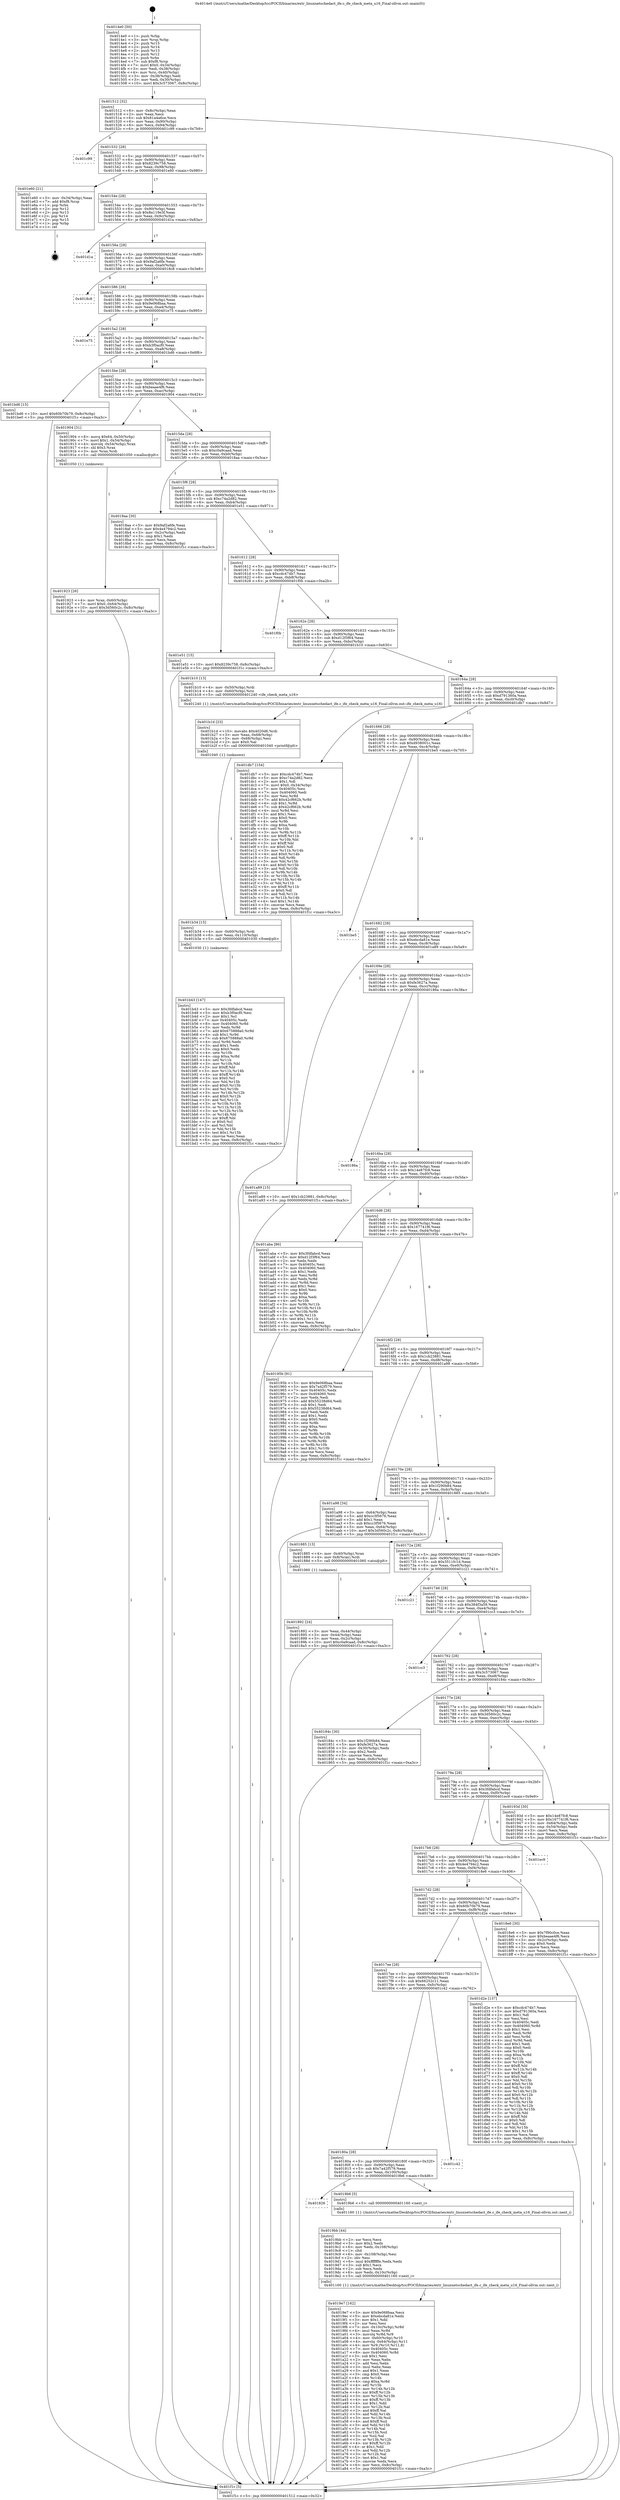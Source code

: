 digraph "0x4014e0" {
  label = "0x4014e0 (/mnt/c/Users/mathe/Desktop/tcc/POCII/binaries/extr_linuxnetschedact_ife.c_ife_check_meta_u16_Final-ollvm.out::main(0))"
  labelloc = "t"
  node[shape=record]

  Entry [label="",width=0.3,height=0.3,shape=circle,fillcolor=black,style=filled]
  "0x401512" [label="{
     0x401512 [32]\l
     | [instrs]\l
     &nbsp;&nbsp;0x401512 \<+6\>: mov -0x8c(%rbp),%eax\l
     &nbsp;&nbsp;0x401518 \<+2\>: mov %eax,%ecx\l
     &nbsp;&nbsp;0x40151a \<+6\>: sub $0x81a4a6ce,%ecx\l
     &nbsp;&nbsp;0x401520 \<+6\>: mov %eax,-0x90(%rbp)\l
     &nbsp;&nbsp;0x401526 \<+6\>: mov %ecx,-0x94(%rbp)\l
     &nbsp;&nbsp;0x40152c \<+6\>: je 0000000000401c99 \<main+0x7b9\>\l
  }"]
  "0x401c99" [label="{
     0x401c99\l
  }", style=dashed]
  "0x401532" [label="{
     0x401532 [28]\l
     | [instrs]\l
     &nbsp;&nbsp;0x401532 \<+5\>: jmp 0000000000401537 \<main+0x57\>\l
     &nbsp;&nbsp;0x401537 \<+6\>: mov -0x90(%rbp),%eax\l
     &nbsp;&nbsp;0x40153d \<+5\>: sub $0x8239c758,%eax\l
     &nbsp;&nbsp;0x401542 \<+6\>: mov %eax,-0x98(%rbp)\l
     &nbsp;&nbsp;0x401548 \<+6\>: je 0000000000401e60 \<main+0x980\>\l
  }"]
  Exit [label="",width=0.3,height=0.3,shape=circle,fillcolor=black,style=filled,peripheries=2]
  "0x401e60" [label="{
     0x401e60 [21]\l
     | [instrs]\l
     &nbsp;&nbsp;0x401e60 \<+3\>: mov -0x34(%rbp),%eax\l
     &nbsp;&nbsp;0x401e63 \<+7\>: add $0xf8,%rsp\l
     &nbsp;&nbsp;0x401e6a \<+1\>: pop %rbx\l
     &nbsp;&nbsp;0x401e6b \<+2\>: pop %r12\l
     &nbsp;&nbsp;0x401e6d \<+2\>: pop %r13\l
     &nbsp;&nbsp;0x401e6f \<+2\>: pop %r14\l
     &nbsp;&nbsp;0x401e71 \<+2\>: pop %r15\l
     &nbsp;&nbsp;0x401e73 \<+1\>: pop %rbp\l
     &nbsp;&nbsp;0x401e74 \<+1\>: ret\l
  }"]
  "0x40154e" [label="{
     0x40154e [28]\l
     | [instrs]\l
     &nbsp;&nbsp;0x40154e \<+5\>: jmp 0000000000401553 \<main+0x73\>\l
     &nbsp;&nbsp;0x401553 \<+6\>: mov -0x90(%rbp),%eax\l
     &nbsp;&nbsp;0x401559 \<+5\>: sub $0x8a119e3f,%eax\l
     &nbsp;&nbsp;0x40155e \<+6\>: mov %eax,-0x9c(%rbp)\l
     &nbsp;&nbsp;0x401564 \<+6\>: je 0000000000401d1a \<main+0x83a\>\l
  }"]
  "0x401b43" [label="{
     0x401b43 [147]\l
     | [instrs]\l
     &nbsp;&nbsp;0x401b43 \<+5\>: mov $0x3fdfabcd,%eax\l
     &nbsp;&nbsp;0x401b48 \<+5\>: mov $0xb3f0acf0,%esi\l
     &nbsp;&nbsp;0x401b4d \<+2\>: mov $0x1,%cl\l
     &nbsp;&nbsp;0x401b4f \<+7\>: mov 0x40405c,%edx\l
     &nbsp;&nbsp;0x401b56 \<+8\>: mov 0x404060,%r8d\l
     &nbsp;&nbsp;0x401b5e \<+3\>: mov %edx,%r9d\l
     &nbsp;&nbsp;0x401b61 \<+7\>: add $0x675888a0,%r9d\l
     &nbsp;&nbsp;0x401b68 \<+4\>: sub $0x1,%r9d\l
     &nbsp;&nbsp;0x401b6c \<+7\>: sub $0x675888a0,%r9d\l
     &nbsp;&nbsp;0x401b73 \<+4\>: imul %r9d,%edx\l
     &nbsp;&nbsp;0x401b77 \<+3\>: and $0x1,%edx\l
     &nbsp;&nbsp;0x401b7a \<+3\>: cmp $0x0,%edx\l
     &nbsp;&nbsp;0x401b7d \<+4\>: sete %r10b\l
     &nbsp;&nbsp;0x401b81 \<+4\>: cmp $0xa,%r8d\l
     &nbsp;&nbsp;0x401b85 \<+4\>: setl %r11b\l
     &nbsp;&nbsp;0x401b89 \<+3\>: mov %r10b,%bl\l
     &nbsp;&nbsp;0x401b8c \<+3\>: xor $0xff,%bl\l
     &nbsp;&nbsp;0x401b8f \<+3\>: mov %r11b,%r14b\l
     &nbsp;&nbsp;0x401b92 \<+4\>: xor $0xff,%r14b\l
     &nbsp;&nbsp;0x401b96 \<+3\>: xor $0x0,%cl\l
     &nbsp;&nbsp;0x401b99 \<+3\>: mov %bl,%r15b\l
     &nbsp;&nbsp;0x401b9c \<+4\>: and $0x0,%r15b\l
     &nbsp;&nbsp;0x401ba0 \<+3\>: and %cl,%r10b\l
     &nbsp;&nbsp;0x401ba3 \<+3\>: mov %r14b,%r12b\l
     &nbsp;&nbsp;0x401ba6 \<+4\>: and $0x0,%r12b\l
     &nbsp;&nbsp;0x401baa \<+3\>: and %cl,%r11b\l
     &nbsp;&nbsp;0x401bad \<+3\>: or %r10b,%r15b\l
     &nbsp;&nbsp;0x401bb0 \<+3\>: or %r11b,%r12b\l
     &nbsp;&nbsp;0x401bb3 \<+3\>: xor %r12b,%r15b\l
     &nbsp;&nbsp;0x401bb6 \<+3\>: or %r14b,%bl\l
     &nbsp;&nbsp;0x401bb9 \<+3\>: xor $0xff,%bl\l
     &nbsp;&nbsp;0x401bbc \<+3\>: or $0x0,%cl\l
     &nbsp;&nbsp;0x401bbf \<+2\>: and %cl,%bl\l
     &nbsp;&nbsp;0x401bc1 \<+3\>: or %bl,%r15b\l
     &nbsp;&nbsp;0x401bc4 \<+4\>: test $0x1,%r15b\l
     &nbsp;&nbsp;0x401bc8 \<+3\>: cmovne %esi,%eax\l
     &nbsp;&nbsp;0x401bcb \<+6\>: mov %eax,-0x8c(%rbp)\l
     &nbsp;&nbsp;0x401bd1 \<+5\>: jmp 0000000000401f1c \<main+0xa3c\>\l
  }"]
  "0x401d1a" [label="{
     0x401d1a\l
  }", style=dashed]
  "0x40156a" [label="{
     0x40156a [28]\l
     | [instrs]\l
     &nbsp;&nbsp;0x40156a \<+5\>: jmp 000000000040156f \<main+0x8f\>\l
     &nbsp;&nbsp;0x40156f \<+6\>: mov -0x90(%rbp),%eax\l
     &nbsp;&nbsp;0x401575 \<+5\>: sub $0x9af2a6fe,%eax\l
     &nbsp;&nbsp;0x40157a \<+6\>: mov %eax,-0xa0(%rbp)\l
     &nbsp;&nbsp;0x401580 \<+6\>: je 00000000004018c8 \<main+0x3e8\>\l
  }"]
  "0x401b34" [label="{
     0x401b34 [15]\l
     | [instrs]\l
     &nbsp;&nbsp;0x401b34 \<+4\>: mov -0x60(%rbp),%rdi\l
     &nbsp;&nbsp;0x401b38 \<+6\>: mov %eax,-0x110(%rbp)\l
     &nbsp;&nbsp;0x401b3e \<+5\>: call 0000000000401030 \<free@plt\>\l
     | [calls]\l
     &nbsp;&nbsp;0x401030 \{1\} (unknown)\l
  }"]
  "0x4018c8" [label="{
     0x4018c8\l
  }", style=dashed]
  "0x401586" [label="{
     0x401586 [28]\l
     | [instrs]\l
     &nbsp;&nbsp;0x401586 \<+5\>: jmp 000000000040158b \<main+0xab\>\l
     &nbsp;&nbsp;0x40158b \<+6\>: mov -0x90(%rbp),%eax\l
     &nbsp;&nbsp;0x401591 \<+5\>: sub $0x9e068baa,%eax\l
     &nbsp;&nbsp;0x401596 \<+6\>: mov %eax,-0xa4(%rbp)\l
     &nbsp;&nbsp;0x40159c \<+6\>: je 0000000000401e75 \<main+0x995\>\l
  }"]
  "0x401b1d" [label="{
     0x401b1d [23]\l
     | [instrs]\l
     &nbsp;&nbsp;0x401b1d \<+10\>: movabs $0x4020d6,%rdi\l
     &nbsp;&nbsp;0x401b27 \<+3\>: mov %eax,-0x68(%rbp)\l
     &nbsp;&nbsp;0x401b2a \<+3\>: mov -0x68(%rbp),%esi\l
     &nbsp;&nbsp;0x401b2d \<+2\>: mov $0x0,%al\l
     &nbsp;&nbsp;0x401b2f \<+5\>: call 0000000000401040 \<printf@plt\>\l
     | [calls]\l
     &nbsp;&nbsp;0x401040 \{1\} (unknown)\l
  }"]
  "0x401e75" [label="{
     0x401e75\l
  }", style=dashed]
  "0x4015a2" [label="{
     0x4015a2 [28]\l
     | [instrs]\l
     &nbsp;&nbsp;0x4015a2 \<+5\>: jmp 00000000004015a7 \<main+0xc7\>\l
     &nbsp;&nbsp;0x4015a7 \<+6\>: mov -0x90(%rbp),%eax\l
     &nbsp;&nbsp;0x4015ad \<+5\>: sub $0xb3f0acf0,%eax\l
     &nbsp;&nbsp;0x4015b2 \<+6\>: mov %eax,-0xa8(%rbp)\l
     &nbsp;&nbsp;0x4015b8 \<+6\>: je 0000000000401bd6 \<main+0x6f6\>\l
  }"]
  "0x4019e7" [label="{
     0x4019e7 [162]\l
     | [instrs]\l
     &nbsp;&nbsp;0x4019e7 \<+5\>: mov $0x9e068baa,%ecx\l
     &nbsp;&nbsp;0x4019ec \<+5\>: mov $0xebcda81e,%edx\l
     &nbsp;&nbsp;0x4019f1 \<+3\>: mov $0x1,%dil\l
     &nbsp;&nbsp;0x4019f4 \<+2\>: xor %esi,%esi\l
     &nbsp;&nbsp;0x4019f6 \<+7\>: mov -0x10c(%rbp),%r8d\l
     &nbsp;&nbsp;0x4019fd \<+4\>: imul %eax,%r8d\l
     &nbsp;&nbsp;0x401a01 \<+3\>: movslq %r8d,%r9\l
     &nbsp;&nbsp;0x401a04 \<+4\>: mov -0x60(%rbp),%r10\l
     &nbsp;&nbsp;0x401a08 \<+4\>: movslq -0x64(%rbp),%r11\l
     &nbsp;&nbsp;0x401a0c \<+4\>: mov %r9,(%r10,%r11,8)\l
     &nbsp;&nbsp;0x401a10 \<+7\>: mov 0x40405c,%eax\l
     &nbsp;&nbsp;0x401a17 \<+8\>: mov 0x404060,%r8d\l
     &nbsp;&nbsp;0x401a1f \<+3\>: sub $0x1,%esi\l
     &nbsp;&nbsp;0x401a22 \<+2\>: mov %eax,%ebx\l
     &nbsp;&nbsp;0x401a24 \<+2\>: add %esi,%ebx\l
     &nbsp;&nbsp;0x401a26 \<+3\>: imul %ebx,%eax\l
     &nbsp;&nbsp;0x401a29 \<+3\>: and $0x1,%eax\l
     &nbsp;&nbsp;0x401a2c \<+3\>: cmp $0x0,%eax\l
     &nbsp;&nbsp;0x401a2f \<+4\>: sete %r14b\l
     &nbsp;&nbsp;0x401a33 \<+4\>: cmp $0xa,%r8d\l
     &nbsp;&nbsp;0x401a37 \<+4\>: setl %r15b\l
     &nbsp;&nbsp;0x401a3b \<+3\>: mov %r14b,%r12b\l
     &nbsp;&nbsp;0x401a3e \<+4\>: xor $0xff,%r12b\l
     &nbsp;&nbsp;0x401a42 \<+3\>: mov %r15b,%r13b\l
     &nbsp;&nbsp;0x401a45 \<+4\>: xor $0xff,%r13b\l
     &nbsp;&nbsp;0x401a49 \<+4\>: xor $0x1,%dil\l
     &nbsp;&nbsp;0x401a4d \<+3\>: mov %r12b,%al\l
     &nbsp;&nbsp;0x401a50 \<+2\>: and $0xff,%al\l
     &nbsp;&nbsp;0x401a52 \<+3\>: and %dil,%r14b\l
     &nbsp;&nbsp;0x401a55 \<+3\>: mov %r13b,%sil\l
     &nbsp;&nbsp;0x401a58 \<+4\>: and $0xff,%sil\l
     &nbsp;&nbsp;0x401a5c \<+3\>: and %dil,%r15b\l
     &nbsp;&nbsp;0x401a5f \<+3\>: or %r14b,%al\l
     &nbsp;&nbsp;0x401a62 \<+3\>: or %r15b,%sil\l
     &nbsp;&nbsp;0x401a65 \<+3\>: xor %sil,%al\l
     &nbsp;&nbsp;0x401a68 \<+3\>: or %r13b,%r12b\l
     &nbsp;&nbsp;0x401a6b \<+4\>: xor $0xff,%r12b\l
     &nbsp;&nbsp;0x401a6f \<+4\>: or $0x1,%dil\l
     &nbsp;&nbsp;0x401a73 \<+3\>: and %dil,%r12b\l
     &nbsp;&nbsp;0x401a76 \<+3\>: or %r12b,%al\l
     &nbsp;&nbsp;0x401a79 \<+2\>: test $0x1,%al\l
     &nbsp;&nbsp;0x401a7b \<+3\>: cmovne %edx,%ecx\l
     &nbsp;&nbsp;0x401a7e \<+6\>: mov %ecx,-0x8c(%rbp)\l
     &nbsp;&nbsp;0x401a84 \<+5\>: jmp 0000000000401f1c \<main+0xa3c\>\l
  }"]
  "0x401bd6" [label="{
     0x401bd6 [15]\l
     | [instrs]\l
     &nbsp;&nbsp;0x401bd6 \<+10\>: movl $0x60b70b79,-0x8c(%rbp)\l
     &nbsp;&nbsp;0x401be0 \<+5\>: jmp 0000000000401f1c \<main+0xa3c\>\l
  }"]
  "0x4015be" [label="{
     0x4015be [28]\l
     | [instrs]\l
     &nbsp;&nbsp;0x4015be \<+5\>: jmp 00000000004015c3 \<main+0xe3\>\l
     &nbsp;&nbsp;0x4015c3 \<+6\>: mov -0x90(%rbp),%eax\l
     &nbsp;&nbsp;0x4015c9 \<+5\>: sub $0xbeaae4f6,%eax\l
     &nbsp;&nbsp;0x4015ce \<+6\>: mov %eax,-0xac(%rbp)\l
     &nbsp;&nbsp;0x4015d4 \<+6\>: je 0000000000401904 \<main+0x424\>\l
  }"]
  "0x4019bb" [label="{
     0x4019bb [44]\l
     | [instrs]\l
     &nbsp;&nbsp;0x4019bb \<+2\>: xor %ecx,%ecx\l
     &nbsp;&nbsp;0x4019bd \<+5\>: mov $0x2,%edx\l
     &nbsp;&nbsp;0x4019c2 \<+6\>: mov %edx,-0x108(%rbp)\l
     &nbsp;&nbsp;0x4019c8 \<+1\>: cltd\l
     &nbsp;&nbsp;0x4019c9 \<+6\>: mov -0x108(%rbp),%esi\l
     &nbsp;&nbsp;0x4019cf \<+2\>: idiv %esi\l
     &nbsp;&nbsp;0x4019d1 \<+6\>: imul $0xfffffffe,%edx,%edx\l
     &nbsp;&nbsp;0x4019d7 \<+3\>: sub $0x1,%ecx\l
     &nbsp;&nbsp;0x4019da \<+2\>: sub %ecx,%edx\l
     &nbsp;&nbsp;0x4019dc \<+6\>: mov %edx,-0x10c(%rbp)\l
     &nbsp;&nbsp;0x4019e2 \<+5\>: call 0000000000401160 \<next_i\>\l
     | [calls]\l
     &nbsp;&nbsp;0x401160 \{1\} (/mnt/c/Users/mathe/Desktop/tcc/POCII/binaries/extr_linuxnetschedact_ife.c_ife_check_meta_u16_Final-ollvm.out::next_i)\l
  }"]
  "0x401904" [label="{
     0x401904 [31]\l
     | [instrs]\l
     &nbsp;&nbsp;0x401904 \<+8\>: movq $0x64,-0x50(%rbp)\l
     &nbsp;&nbsp;0x40190c \<+7\>: movl $0x1,-0x54(%rbp)\l
     &nbsp;&nbsp;0x401913 \<+4\>: movslq -0x54(%rbp),%rax\l
     &nbsp;&nbsp;0x401917 \<+4\>: shl $0x3,%rax\l
     &nbsp;&nbsp;0x40191b \<+3\>: mov %rax,%rdi\l
     &nbsp;&nbsp;0x40191e \<+5\>: call 0000000000401050 \<malloc@plt\>\l
     | [calls]\l
     &nbsp;&nbsp;0x401050 \{1\} (unknown)\l
  }"]
  "0x4015da" [label="{
     0x4015da [28]\l
     | [instrs]\l
     &nbsp;&nbsp;0x4015da \<+5\>: jmp 00000000004015df \<main+0xff\>\l
     &nbsp;&nbsp;0x4015df \<+6\>: mov -0x90(%rbp),%eax\l
     &nbsp;&nbsp;0x4015e5 \<+5\>: sub $0xc0a9caad,%eax\l
     &nbsp;&nbsp;0x4015ea \<+6\>: mov %eax,-0xb0(%rbp)\l
     &nbsp;&nbsp;0x4015f0 \<+6\>: je 00000000004018aa \<main+0x3ca\>\l
  }"]
  "0x401826" [label="{
     0x401826\l
  }", style=dashed]
  "0x4018aa" [label="{
     0x4018aa [30]\l
     | [instrs]\l
     &nbsp;&nbsp;0x4018aa \<+5\>: mov $0x9af2a6fe,%eax\l
     &nbsp;&nbsp;0x4018af \<+5\>: mov $0x4e4794c2,%ecx\l
     &nbsp;&nbsp;0x4018b4 \<+3\>: mov -0x2c(%rbp),%edx\l
     &nbsp;&nbsp;0x4018b7 \<+3\>: cmp $0x1,%edx\l
     &nbsp;&nbsp;0x4018ba \<+3\>: cmovl %ecx,%eax\l
     &nbsp;&nbsp;0x4018bd \<+6\>: mov %eax,-0x8c(%rbp)\l
     &nbsp;&nbsp;0x4018c3 \<+5\>: jmp 0000000000401f1c \<main+0xa3c\>\l
  }"]
  "0x4015f6" [label="{
     0x4015f6 [28]\l
     | [instrs]\l
     &nbsp;&nbsp;0x4015f6 \<+5\>: jmp 00000000004015fb \<main+0x11b\>\l
     &nbsp;&nbsp;0x4015fb \<+6\>: mov -0x90(%rbp),%eax\l
     &nbsp;&nbsp;0x401601 \<+5\>: sub $0xc74a2d82,%eax\l
     &nbsp;&nbsp;0x401606 \<+6\>: mov %eax,-0xb4(%rbp)\l
     &nbsp;&nbsp;0x40160c \<+6\>: je 0000000000401e51 \<main+0x971\>\l
  }"]
  "0x4019b6" [label="{
     0x4019b6 [5]\l
     | [instrs]\l
     &nbsp;&nbsp;0x4019b6 \<+5\>: call 0000000000401160 \<next_i\>\l
     | [calls]\l
     &nbsp;&nbsp;0x401160 \{1\} (/mnt/c/Users/mathe/Desktop/tcc/POCII/binaries/extr_linuxnetschedact_ife.c_ife_check_meta_u16_Final-ollvm.out::next_i)\l
  }"]
  "0x401e51" [label="{
     0x401e51 [15]\l
     | [instrs]\l
     &nbsp;&nbsp;0x401e51 \<+10\>: movl $0x8239c758,-0x8c(%rbp)\l
     &nbsp;&nbsp;0x401e5b \<+5\>: jmp 0000000000401f1c \<main+0xa3c\>\l
  }"]
  "0x401612" [label="{
     0x401612 [28]\l
     | [instrs]\l
     &nbsp;&nbsp;0x401612 \<+5\>: jmp 0000000000401617 \<main+0x137\>\l
     &nbsp;&nbsp;0x401617 \<+6\>: mov -0x90(%rbp),%eax\l
     &nbsp;&nbsp;0x40161d \<+5\>: sub $0xcdc474b7,%eax\l
     &nbsp;&nbsp;0x401622 \<+6\>: mov %eax,-0xb8(%rbp)\l
     &nbsp;&nbsp;0x401628 \<+6\>: je 0000000000401f0b \<main+0xa2b\>\l
  }"]
  "0x40180a" [label="{
     0x40180a [28]\l
     | [instrs]\l
     &nbsp;&nbsp;0x40180a \<+5\>: jmp 000000000040180f \<main+0x32f\>\l
     &nbsp;&nbsp;0x40180f \<+6\>: mov -0x90(%rbp),%eax\l
     &nbsp;&nbsp;0x401815 \<+5\>: sub $0x7a42f579,%eax\l
     &nbsp;&nbsp;0x40181a \<+6\>: mov %eax,-0x100(%rbp)\l
     &nbsp;&nbsp;0x401820 \<+6\>: je 00000000004019b6 \<main+0x4d6\>\l
  }"]
  "0x401f0b" [label="{
     0x401f0b\l
  }", style=dashed]
  "0x40162e" [label="{
     0x40162e [28]\l
     | [instrs]\l
     &nbsp;&nbsp;0x40162e \<+5\>: jmp 0000000000401633 \<main+0x153\>\l
     &nbsp;&nbsp;0x401633 \<+6\>: mov -0x90(%rbp),%eax\l
     &nbsp;&nbsp;0x401639 \<+5\>: sub $0xd12f3f64,%eax\l
     &nbsp;&nbsp;0x40163e \<+6\>: mov %eax,-0xbc(%rbp)\l
     &nbsp;&nbsp;0x401644 \<+6\>: je 0000000000401b10 \<main+0x630\>\l
  }"]
  "0x401c42" [label="{
     0x401c42\l
  }", style=dashed]
  "0x401b10" [label="{
     0x401b10 [13]\l
     | [instrs]\l
     &nbsp;&nbsp;0x401b10 \<+4\>: mov -0x50(%rbp),%rdi\l
     &nbsp;&nbsp;0x401b14 \<+4\>: mov -0x60(%rbp),%rsi\l
     &nbsp;&nbsp;0x401b18 \<+5\>: call 0000000000401240 \<ife_check_meta_u16\>\l
     | [calls]\l
     &nbsp;&nbsp;0x401240 \{1\} (/mnt/c/Users/mathe/Desktop/tcc/POCII/binaries/extr_linuxnetschedact_ife.c_ife_check_meta_u16_Final-ollvm.out::ife_check_meta_u16)\l
  }"]
  "0x40164a" [label="{
     0x40164a [28]\l
     | [instrs]\l
     &nbsp;&nbsp;0x40164a \<+5\>: jmp 000000000040164f \<main+0x16f\>\l
     &nbsp;&nbsp;0x40164f \<+6\>: mov -0x90(%rbp),%eax\l
     &nbsp;&nbsp;0x401655 \<+5\>: sub $0xd791360a,%eax\l
     &nbsp;&nbsp;0x40165a \<+6\>: mov %eax,-0xc0(%rbp)\l
     &nbsp;&nbsp;0x401660 \<+6\>: je 0000000000401db7 \<main+0x8d7\>\l
  }"]
  "0x4017ee" [label="{
     0x4017ee [28]\l
     | [instrs]\l
     &nbsp;&nbsp;0x4017ee \<+5\>: jmp 00000000004017f3 \<main+0x313\>\l
     &nbsp;&nbsp;0x4017f3 \<+6\>: mov -0x90(%rbp),%eax\l
     &nbsp;&nbsp;0x4017f9 \<+5\>: sub $0x66252c11,%eax\l
     &nbsp;&nbsp;0x4017fe \<+6\>: mov %eax,-0xfc(%rbp)\l
     &nbsp;&nbsp;0x401804 \<+6\>: je 0000000000401c42 \<main+0x762\>\l
  }"]
  "0x401db7" [label="{
     0x401db7 [154]\l
     | [instrs]\l
     &nbsp;&nbsp;0x401db7 \<+5\>: mov $0xcdc474b7,%eax\l
     &nbsp;&nbsp;0x401dbc \<+5\>: mov $0xc74a2d82,%ecx\l
     &nbsp;&nbsp;0x401dc1 \<+2\>: mov $0x1,%dl\l
     &nbsp;&nbsp;0x401dc3 \<+7\>: movl $0x0,-0x34(%rbp)\l
     &nbsp;&nbsp;0x401dca \<+7\>: mov 0x40405c,%esi\l
     &nbsp;&nbsp;0x401dd1 \<+7\>: mov 0x404060,%edi\l
     &nbsp;&nbsp;0x401dd8 \<+3\>: mov %esi,%r8d\l
     &nbsp;&nbsp;0x401ddb \<+7\>: add $0x42cf662b,%r8d\l
     &nbsp;&nbsp;0x401de2 \<+4\>: sub $0x1,%r8d\l
     &nbsp;&nbsp;0x401de6 \<+7\>: sub $0x42cf662b,%r8d\l
     &nbsp;&nbsp;0x401ded \<+4\>: imul %r8d,%esi\l
     &nbsp;&nbsp;0x401df1 \<+3\>: and $0x1,%esi\l
     &nbsp;&nbsp;0x401df4 \<+3\>: cmp $0x0,%esi\l
     &nbsp;&nbsp;0x401df7 \<+4\>: sete %r9b\l
     &nbsp;&nbsp;0x401dfb \<+3\>: cmp $0xa,%edi\l
     &nbsp;&nbsp;0x401dfe \<+4\>: setl %r10b\l
     &nbsp;&nbsp;0x401e02 \<+3\>: mov %r9b,%r11b\l
     &nbsp;&nbsp;0x401e05 \<+4\>: xor $0xff,%r11b\l
     &nbsp;&nbsp;0x401e09 \<+3\>: mov %r10b,%bl\l
     &nbsp;&nbsp;0x401e0c \<+3\>: xor $0xff,%bl\l
     &nbsp;&nbsp;0x401e0f \<+3\>: xor $0x0,%dl\l
     &nbsp;&nbsp;0x401e12 \<+3\>: mov %r11b,%r14b\l
     &nbsp;&nbsp;0x401e15 \<+4\>: and $0x0,%r14b\l
     &nbsp;&nbsp;0x401e19 \<+3\>: and %dl,%r9b\l
     &nbsp;&nbsp;0x401e1c \<+3\>: mov %bl,%r15b\l
     &nbsp;&nbsp;0x401e1f \<+4\>: and $0x0,%r15b\l
     &nbsp;&nbsp;0x401e23 \<+3\>: and %dl,%r10b\l
     &nbsp;&nbsp;0x401e26 \<+3\>: or %r9b,%r14b\l
     &nbsp;&nbsp;0x401e29 \<+3\>: or %r10b,%r15b\l
     &nbsp;&nbsp;0x401e2c \<+3\>: xor %r15b,%r14b\l
     &nbsp;&nbsp;0x401e2f \<+3\>: or %bl,%r11b\l
     &nbsp;&nbsp;0x401e32 \<+4\>: xor $0xff,%r11b\l
     &nbsp;&nbsp;0x401e36 \<+3\>: or $0x0,%dl\l
     &nbsp;&nbsp;0x401e39 \<+3\>: and %dl,%r11b\l
     &nbsp;&nbsp;0x401e3c \<+3\>: or %r11b,%r14b\l
     &nbsp;&nbsp;0x401e3f \<+4\>: test $0x1,%r14b\l
     &nbsp;&nbsp;0x401e43 \<+3\>: cmovne %ecx,%eax\l
     &nbsp;&nbsp;0x401e46 \<+6\>: mov %eax,-0x8c(%rbp)\l
     &nbsp;&nbsp;0x401e4c \<+5\>: jmp 0000000000401f1c \<main+0xa3c\>\l
  }"]
  "0x401666" [label="{
     0x401666 [28]\l
     | [instrs]\l
     &nbsp;&nbsp;0x401666 \<+5\>: jmp 000000000040166b \<main+0x18b\>\l
     &nbsp;&nbsp;0x40166b \<+6\>: mov -0x90(%rbp),%eax\l
     &nbsp;&nbsp;0x401671 \<+5\>: sub $0xd938001c,%eax\l
     &nbsp;&nbsp;0x401676 \<+6\>: mov %eax,-0xc4(%rbp)\l
     &nbsp;&nbsp;0x40167c \<+6\>: je 0000000000401be5 \<main+0x705\>\l
  }"]
  "0x401d2e" [label="{
     0x401d2e [137]\l
     | [instrs]\l
     &nbsp;&nbsp;0x401d2e \<+5\>: mov $0xcdc474b7,%eax\l
     &nbsp;&nbsp;0x401d33 \<+5\>: mov $0xd791360a,%ecx\l
     &nbsp;&nbsp;0x401d38 \<+2\>: mov $0x1,%dl\l
     &nbsp;&nbsp;0x401d3a \<+2\>: xor %esi,%esi\l
     &nbsp;&nbsp;0x401d3c \<+7\>: mov 0x40405c,%edi\l
     &nbsp;&nbsp;0x401d43 \<+8\>: mov 0x404060,%r8d\l
     &nbsp;&nbsp;0x401d4b \<+3\>: sub $0x1,%esi\l
     &nbsp;&nbsp;0x401d4e \<+3\>: mov %edi,%r9d\l
     &nbsp;&nbsp;0x401d51 \<+3\>: add %esi,%r9d\l
     &nbsp;&nbsp;0x401d54 \<+4\>: imul %r9d,%edi\l
     &nbsp;&nbsp;0x401d58 \<+3\>: and $0x1,%edi\l
     &nbsp;&nbsp;0x401d5b \<+3\>: cmp $0x0,%edi\l
     &nbsp;&nbsp;0x401d5e \<+4\>: sete %r10b\l
     &nbsp;&nbsp;0x401d62 \<+4\>: cmp $0xa,%r8d\l
     &nbsp;&nbsp;0x401d66 \<+4\>: setl %r11b\l
     &nbsp;&nbsp;0x401d6a \<+3\>: mov %r10b,%bl\l
     &nbsp;&nbsp;0x401d6d \<+3\>: xor $0xff,%bl\l
     &nbsp;&nbsp;0x401d70 \<+3\>: mov %r11b,%r14b\l
     &nbsp;&nbsp;0x401d73 \<+4\>: xor $0xff,%r14b\l
     &nbsp;&nbsp;0x401d77 \<+3\>: xor $0x0,%dl\l
     &nbsp;&nbsp;0x401d7a \<+3\>: mov %bl,%r15b\l
     &nbsp;&nbsp;0x401d7d \<+4\>: and $0x0,%r15b\l
     &nbsp;&nbsp;0x401d81 \<+3\>: and %dl,%r10b\l
     &nbsp;&nbsp;0x401d84 \<+3\>: mov %r14b,%r12b\l
     &nbsp;&nbsp;0x401d87 \<+4\>: and $0x0,%r12b\l
     &nbsp;&nbsp;0x401d8b \<+3\>: and %dl,%r11b\l
     &nbsp;&nbsp;0x401d8e \<+3\>: or %r10b,%r15b\l
     &nbsp;&nbsp;0x401d91 \<+3\>: or %r11b,%r12b\l
     &nbsp;&nbsp;0x401d94 \<+3\>: xor %r12b,%r15b\l
     &nbsp;&nbsp;0x401d97 \<+3\>: or %r14b,%bl\l
     &nbsp;&nbsp;0x401d9a \<+3\>: xor $0xff,%bl\l
     &nbsp;&nbsp;0x401d9d \<+3\>: or $0x0,%dl\l
     &nbsp;&nbsp;0x401da0 \<+2\>: and %dl,%bl\l
     &nbsp;&nbsp;0x401da2 \<+3\>: or %bl,%r15b\l
     &nbsp;&nbsp;0x401da5 \<+4\>: test $0x1,%r15b\l
     &nbsp;&nbsp;0x401da9 \<+3\>: cmovne %ecx,%eax\l
     &nbsp;&nbsp;0x401dac \<+6\>: mov %eax,-0x8c(%rbp)\l
     &nbsp;&nbsp;0x401db2 \<+5\>: jmp 0000000000401f1c \<main+0xa3c\>\l
  }"]
  "0x401be5" [label="{
     0x401be5\l
  }", style=dashed]
  "0x401682" [label="{
     0x401682 [28]\l
     | [instrs]\l
     &nbsp;&nbsp;0x401682 \<+5\>: jmp 0000000000401687 \<main+0x1a7\>\l
     &nbsp;&nbsp;0x401687 \<+6\>: mov -0x90(%rbp),%eax\l
     &nbsp;&nbsp;0x40168d \<+5\>: sub $0xebcda81e,%eax\l
     &nbsp;&nbsp;0x401692 \<+6\>: mov %eax,-0xc8(%rbp)\l
     &nbsp;&nbsp;0x401698 \<+6\>: je 0000000000401a89 \<main+0x5a9\>\l
  }"]
  "0x401923" [label="{
     0x401923 [26]\l
     | [instrs]\l
     &nbsp;&nbsp;0x401923 \<+4\>: mov %rax,-0x60(%rbp)\l
     &nbsp;&nbsp;0x401927 \<+7\>: movl $0x0,-0x64(%rbp)\l
     &nbsp;&nbsp;0x40192e \<+10\>: movl $0x3d560c2c,-0x8c(%rbp)\l
     &nbsp;&nbsp;0x401938 \<+5\>: jmp 0000000000401f1c \<main+0xa3c\>\l
  }"]
  "0x401a89" [label="{
     0x401a89 [15]\l
     | [instrs]\l
     &nbsp;&nbsp;0x401a89 \<+10\>: movl $0x1cb23881,-0x8c(%rbp)\l
     &nbsp;&nbsp;0x401a93 \<+5\>: jmp 0000000000401f1c \<main+0xa3c\>\l
  }"]
  "0x40169e" [label="{
     0x40169e [28]\l
     | [instrs]\l
     &nbsp;&nbsp;0x40169e \<+5\>: jmp 00000000004016a3 \<main+0x1c3\>\l
     &nbsp;&nbsp;0x4016a3 \<+6\>: mov -0x90(%rbp),%eax\l
     &nbsp;&nbsp;0x4016a9 \<+5\>: sub $0xfe3627a,%eax\l
     &nbsp;&nbsp;0x4016ae \<+6\>: mov %eax,-0xcc(%rbp)\l
     &nbsp;&nbsp;0x4016b4 \<+6\>: je 000000000040186a \<main+0x38a\>\l
  }"]
  "0x4017d2" [label="{
     0x4017d2 [28]\l
     | [instrs]\l
     &nbsp;&nbsp;0x4017d2 \<+5\>: jmp 00000000004017d7 \<main+0x2f7\>\l
     &nbsp;&nbsp;0x4017d7 \<+6\>: mov -0x90(%rbp),%eax\l
     &nbsp;&nbsp;0x4017dd \<+5\>: sub $0x60b70b79,%eax\l
     &nbsp;&nbsp;0x4017e2 \<+6\>: mov %eax,-0xf8(%rbp)\l
     &nbsp;&nbsp;0x4017e8 \<+6\>: je 0000000000401d2e \<main+0x84e\>\l
  }"]
  "0x40186a" [label="{
     0x40186a\l
  }", style=dashed]
  "0x4016ba" [label="{
     0x4016ba [28]\l
     | [instrs]\l
     &nbsp;&nbsp;0x4016ba \<+5\>: jmp 00000000004016bf \<main+0x1df\>\l
     &nbsp;&nbsp;0x4016bf \<+6\>: mov -0x90(%rbp),%eax\l
     &nbsp;&nbsp;0x4016c5 \<+5\>: sub $0x14e87fc8,%eax\l
     &nbsp;&nbsp;0x4016ca \<+6\>: mov %eax,-0xd0(%rbp)\l
     &nbsp;&nbsp;0x4016d0 \<+6\>: je 0000000000401aba \<main+0x5da\>\l
  }"]
  "0x4018e6" [label="{
     0x4018e6 [30]\l
     | [instrs]\l
     &nbsp;&nbsp;0x4018e6 \<+5\>: mov $0x7f90c0ce,%eax\l
     &nbsp;&nbsp;0x4018eb \<+5\>: mov $0xbeaae4f6,%ecx\l
     &nbsp;&nbsp;0x4018f0 \<+3\>: mov -0x2c(%rbp),%edx\l
     &nbsp;&nbsp;0x4018f3 \<+3\>: cmp $0x0,%edx\l
     &nbsp;&nbsp;0x4018f6 \<+3\>: cmove %ecx,%eax\l
     &nbsp;&nbsp;0x4018f9 \<+6\>: mov %eax,-0x8c(%rbp)\l
     &nbsp;&nbsp;0x4018ff \<+5\>: jmp 0000000000401f1c \<main+0xa3c\>\l
  }"]
  "0x401aba" [label="{
     0x401aba [86]\l
     | [instrs]\l
     &nbsp;&nbsp;0x401aba \<+5\>: mov $0x3fdfabcd,%eax\l
     &nbsp;&nbsp;0x401abf \<+5\>: mov $0xd12f3f64,%ecx\l
     &nbsp;&nbsp;0x401ac4 \<+2\>: xor %edx,%edx\l
     &nbsp;&nbsp;0x401ac6 \<+7\>: mov 0x40405c,%esi\l
     &nbsp;&nbsp;0x401acd \<+7\>: mov 0x404060,%edi\l
     &nbsp;&nbsp;0x401ad4 \<+3\>: sub $0x1,%edx\l
     &nbsp;&nbsp;0x401ad7 \<+3\>: mov %esi,%r8d\l
     &nbsp;&nbsp;0x401ada \<+3\>: add %edx,%r8d\l
     &nbsp;&nbsp;0x401add \<+4\>: imul %r8d,%esi\l
     &nbsp;&nbsp;0x401ae1 \<+3\>: and $0x1,%esi\l
     &nbsp;&nbsp;0x401ae4 \<+3\>: cmp $0x0,%esi\l
     &nbsp;&nbsp;0x401ae7 \<+4\>: sete %r9b\l
     &nbsp;&nbsp;0x401aeb \<+3\>: cmp $0xa,%edi\l
     &nbsp;&nbsp;0x401aee \<+4\>: setl %r10b\l
     &nbsp;&nbsp;0x401af2 \<+3\>: mov %r9b,%r11b\l
     &nbsp;&nbsp;0x401af5 \<+3\>: and %r10b,%r11b\l
     &nbsp;&nbsp;0x401af8 \<+3\>: xor %r10b,%r9b\l
     &nbsp;&nbsp;0x401afb \<+3\>: or %r9b,%r11b\l
     &nbsp;&nbsp;0x401afe \<+4\>: test $0x1,%r11b\l
     &nbsp;&nbsp;0x401b02 \<+3\>: cmovne %ecx,%eax\l
     &nbsp;&nbsp;0x401b05 \<+6\>: mov %eax,-0x8c(%rbp)\l
     &nbsp;&nbsp;0x401b0b \<+5\>: jmp 0000000000401f1c \<main+0xa3c\>\l
  }"]
  "0x4016d6" [label="{
     0x4016d6 [28]\l
     | [instrs]\l
     &nbsp;&nbsp;0x4016d6 \<+5\>: jmp 00000000004016db \<main+0x1fb\>\l
     &nbsp;&nbsp;0x4016db \<+6\>: mov -0x90(%rbp),%eax\l
     &nbsp;&nbsp;0x4016e1 \<+5\>: sub $0x167741f6,%eax\l
     &nbsp;&nbsp;0x4016e6 \<+6\>: mov %eax,-0xd4(%rbp)\l
     &nbsp;&nbsp;0x4016ec \<+6\>: je 000000000040195b \<main+0x47b\>\l
  }"]
  "0x4017b6" [label="{
     0x4017b6 [28]\l
     | [instrs]\l
     &nbsp;&nbsp;0x4017b6 \<+5\>: jmp 00000000004017bb \<main+0x2db\>\l
     &nbsp;&nbsp;0x4017bb \<+6\>: mov -0x90(%rbp),%eax\l
     &nbsp;&nbsp;0x4017c1 \<+5\>: sub $0x4e4794c2,%eax\l
     &nbsp;&nbsp;0x4017c6 \<+6\>: mov %eax,-0xf4(%rbp)\l
     &nbsp;&nbsp;0x4017cc \<+6\>: je 00000000004018e6 \<main+0x406\>\l
  }"]
  "0x40195b" [label="{
     0x40195b [91]\l
     | [instrs]\l
     &nbsp;&nbsp;0x40195b \<+5\>: mov $0x9e068baa,%eax\l
     &nbsp;&nbsp;0x401960 \<+5\>: mov $0x7a42f579,%ecx\l
     &nbsp;&nbsp;0x401965 \<+7\>: mov 0x40405c,%edx\l
     &nbsp;&nbsp;0x40196c \<+7\>: mov 0x404060,%esi\l
     &nbsp;&nbsp;0x401973 \<+2\>: mov %edx,%edi\l
     &nbsp;&nbsp;0x401975 \<+6\>: add $0x55238d64,%edi\l
     &nbsp;&nbsp;0x40197b \<+3\>: sub $0x1,%edi\l
     &nbsp;&nbsp;0x40197e \<+6\>: sub $0x55238d64,%edi\l
     &nbsp;&nbsp;0x401984 \<+3\>: imul %edi,%edx\l
     &nbsp;&nbsp;0x401987 \<+3\>: and $0x1,%edx\l
     &nbsp;&nbsp;0x40198a \<+3\>: cmp $0x0,%edx\l
     &nbsp;&nbsp;0x40198d \<+4\>: sete %r8b\l
     &nbsp;&nbsp;0x401991 \<+3\>: cmp $0xa,%esi\l
     &nbsp;&nbsp;0x401994 \<+4\>: setl %r9b\l
     &nbsp;&nbsp;0x401998 \<+3\>: mov %r8b,%r10b\l
     &nbsp;&nbsp;0x40199b \<+3\>: and %r9b,%r10b\l
     &nbsp;&nbsp;0x40199e \<+3\>: xor %r9b,%r8b\l
     &nbsp;&nbsp;0x4019a1 \<+3\>: or %r8b,%r10b\l
     &nbsp;&nbsp;0x4019a4 \<+4\>: test $0x1,%r10b\l
     &nbsp;&nbsp;0x4019a8 \<+3\>: cmovne %ecx,%eax\l
     &nbsp;&nbsp;0x4019ab \<+6\>: mov %eax,-0x8c(%rbp)\l
     &nbsp;&nbsp;0x4019b1 \<+5\>: jmp 0000000000401f1c \<main+0xa3c\>\l
  }"]
  "0x4016f2" [label="{
     0x4016f2 [28]\l
     | [instrs]\l
     &nbsp;&nbsp;0x4016f2 \<+5\>: jmp 00000000004016f7 \<main+0x217\>\l
     &nbsp;&nbsp;0x4016f7 \<+6\>: mov -0x90(%rbp),%eax\l
     &nbsp;&nbsp;0x4016fd \<+5\>: sub $0x1cb23881,%eax\l
     &nbsp;&nbsp;0x401702 \<+6\>: mov %eax,-0xd8(%rbp)\l
     &nbsp;&nbsp;0x401708 \<+6\>: je 0000000000401a98 \<main+0x5b8\>\l
  }"]
  "0x401ec9" [label="{
     0x401ec9\l
  }", style=dashed]
  "0x401a98" [label="{
     0x401a98 [34]\l
     | [instrs]\l
     &nbsp;&nbsp;0x401a98 \<+3\>: mov -0x64(%rbp),%eax\l
     &nbsp;&nbsp;0x401a9b \<+5\>: add $0xcc3f5676,%eax\l
     &nbsp;&nbsp;0x401aa0 \<+3\>: add $0x1,%eax\l
     &nbsp;&nbsp;0x401aa3 \<+5\>: sub $0xcc3f5676,%eax\l
     &nbsp;&nbsp;0x401aa8 \<+3\>: mov %eax,-0x64(%rbp)\l
     &nbsp;&nbsp;0x401aab \<+10\>: movl $0x3d560c2c,-0x8c(%rbp)\l
     &nbsp;&nbsp;0x401ab5 \<+5\>: jmp 0000000000401f1c \<main+0xa3c\>\l
  }"]
  "0x40170e" [label="{
     0x40170e [28]\l
     | [instrs]\l
     &nbsp;&nbsp;0x40170e \<+5\>: jmp 0000000000401713 \<main+0x233\>\l
     &nbsp;&nbsp;0x401713 \<+6\>: mov -0x90(%rbp),%eax\l
     &nbsp;&nbsp;0x401719 \<+5\>: sub $0x1f290b84,%eax\l
     &nbsp;&nbsp;0x40171e \<+6\>: mov %eax,-0xdc(%rbp)\l
     &nbsp;&nbsp;0x401724 \<+6\>: je 0000000000401885 \<main+0x3a5\>\l
  }"]
  "0x40179a" [label="{
     0x40179a [28]\l
     | [instrs]\l
     &nbsp;&nbsp;0x40179a \<+5\>: jmp 000000000040179f \<main+0x2bf\>\l
     &nbsp;&nbsp;0x40179f \<+6\>: mov -0x90(%rbp),%eax\l
     &nbsp;&nbsp;0x4017a5 \<+5\>: sub $0x3fdfabcd,%eax\l
     &nbsp;&nbsp;0x4017aa \<+6\>: mov %eax,-0xf0(%rbp)\l
     &nbsp;&nbsp;0x4017b0 \<+6\>: je 0000000000401ec9 \<main+0x9e9\>\l
  }"]
  "0x401885" [label="{
     0x401885 [13]\l
     | [instrs]\l
     &nbsp;&nbsp;0x401885 \<+4\>: mov -0x40(%rbp),%rax\l
     &nbsp;&nbsp;0x401889 \<+4\>: mov 0x8(%rax),%rdi\l
     &nbsp;&nbsp;0x40188d \<+5\>: call 0000000000401060 \<atoi@plt\>\l
     | [calls]\l
     &nbsp;&nbsp;0x401060 \{1\} (unknown)\l
  }"]
  "0x40172a" [label="{
     0x40172a [28]\l
     | [instrs]\l
     &nbsp;&nbsp;0x40172a \<+5\>: jmp 000000000040172f \<main+0x24f\>\l
     &nbsp;&nbsp;0x40172f \<+6\>: mov -0x90(%rbp),%eax\l
     &nbsp;&nbsp;0x401735 \<+5\>: sub $0x3511fc1d,%eax\l
     &nbsp;&nbsp;0x40173a \<+6\>: mov %eax,-0xe0(%rbp)\l
     &nbsp;&nbsp;0x401740 \<+6\>: je 0000000000401c21 \<main+0x741\>\l
  }"]
  "0x40193d" [label="{
     0x40193d [30]\l
     | [instrs]\l
     &nbsp;&nbsp;0x40193d \<+5\>: mov $0x14e87fc8,%eax\l
     &nbsp;&nbsp;0x401942 \<+5\>: mov $0x167741f6,%ecx\l
     &nbsp;&nbsp;0x401947 \<+3\>: mov -0x64(%rbp),%edx\l
     &nbsp;&nbsp;0x40194a \<+3\>: cmp -0x54(%rbp),%edx\l
     &nbsp;&nbsp;0x40194d \<+3\>: cmovl %ecx,%eax\l
     &nbsp;&nbsp;0x401950 \<+6\>: mov %eax,-0x8c(%rbp)\l
     &nbsp;&nbsp;0x401956 \<+5\>: jmp 0000000000401f1c \<main+0xa3c\>\l
  }"]
  "0x401c21" [label="{
     0x401c21\l
  }", style=dashed]
  "0x401746" [label="{
     0x401746 [28]\l
     | [instrs]\l
     &nbsp;&nbsp;0x401746 \<+5\>: jmp 000000000040174b \<main+0x26b\>\l
     &nbsp;&nbsp;0x40174b \<+6\>: mov -0x90(%rbp),%eax\l
     &nbsp;&nbsp;0x401751 \<+5\>: sub $0x384f3a59,%eax\l
     &nbsp;&nbsp;0x401756 \<+6\>: mov %eax,-0xe4(%rbp)\l
     &nbsp;&nbsp;0x40175c \<+6\>: je 0000000000401cc3 \<main+0x7e3\>\l
  }"]
  "0x401892" [label="{
     0x401892 [24]\l
     | [instrs]\l
     &nbsp;&nbsp;0x401892 \<+3\>: mov %eax,-0x44(%rbp)\l
     &nbsp;&nbsp;0x401895 \<+3\>: mov -0x44(%rbp),%eax\l
     &nbsp;&nbsp;0x401898 \<+3\>: mov %eax,-0x2c(%rbp)\l
     &nbsp;&nbsp;0x40189b \<+10\>: movl $0xc0a9caad,-0x8c(%rbp)\l
     &nbsp;&nbsp;0x4018a5 \<+5\>: jmp 0000000000401f1c \<main+0xa3c\>\l
  }"]
  "0x401cc3" [label="{
     0x401cc3\l
  }", style=dashed]
  "0x401762" [label="{
     0x401762 [28]\l
     | [instrs]\l
     &nbsp;&nbsp;0x401762 \<+5\>: jmp 0000000000401767 \<main+0x287\>\l
     &nbsp;&nbsp;0x401767 \<+6\>: mov -0x90(%rbp),%eax\l
     &nbsp;&nbsp;0x40176d \<+5\>: sub $0x3c573067,%eax\l
     &nbsp;&nbsp;0x401772 \<+6\>: mov %eax,-0xe8(%rbp)\l
     &nbsp;&nbsp;0x401778 \<+6\>: je 000000000040184c \<main+0x36c\>\l
  }"]
  "0x4014e0" [label="{
     0x4014e0 [50]\l
     | [instrs]\l
     &nbsp;&nbsp;0x4014e0 \<+1\>: push %rbp\l
     &nbsp;&nbsp;0x4014e1 \<+3\>: mov %rsp,%rbp\l
     &nbsp;&nbsp;0x4014e4 \<+2\>: push %r15\l
     &nbsp;&nbsp;0x4014e6 \<+2\>: push %r14\l
     &nbsp;&nbsp;0x4014e8 \<+2\>: push %r13\l
     &nbsp;&nbsp;0x4014ea \<+2\>: push %r12\l
     &nbsp;&nbsp;0x4014ec \<+1\>: push %rbx\l
     &nbsp;&nbsp;0x4014ed \<+7\>: sub $0xf8,%rsp\l
     &nbsp;&nbsp;0x4014f4 \<+7\>: movl $0x0,-0x34(%rbp)\l
     &nbsp;&nbsp;0x4014fb \<+3\>: mov %edi,-0x38(%rbp)\l
     &nbsp;&nbsp;0x4014fe \<+4\>: mov %rsi,-0x40(%rbp)\l
     &nbsp;&nbsp;0x401502 \<+3\>: mov -0x38(%rbp),%edi\l
     &nbsp;&nbsp;0x401505 \<+3\>: mov %edi,-0x30(%rbp)\l
     &nbsp;&nbsp;0x401508 \<+10\>: movl $0x3c573067,-0x8c(%rbp)\l
  }"]
  "0x40184c" [label="{
     0x40184c [30]\l
     | [instrs]\l
     &nbsp;&nbsp;0x40184c \<+5\>: mov $0x1f290b84,%eax\l
     &nbsp;&nbsp;0x401851 \<+5\>: mov $0xfe3627a,%ecx\l
     &nbsp;&nbsp;0x401856 \<+3\>: mov -0x30(%rbp),%edx\l
     &nbsp;&nbsp;0x401859 \<+3\>: cmp $0x2,%edx\l
     &nbsp;&nbsp;0x40185c \<+3\>: cmovne %ecx,%eax\l
     &nbsp;&nbsp;0x40185f \<+6\>: mov %eax,-0x8c(%rbp)\l
     &nbsp;&nbsp;0x401865 \<+5\>: jmp 0000000000401f1c \<main+0xa3c\>\l
  }"]
  "0x40177e" [label="{
     0x40177e [28]\l
     | [instrs]\l
     &nbsp;&nbsp;0x40177e \<+5\>: jmp 0000000000401783 \<main+0x2a3\>\l
     &nbsp;&nbsp;0x401783 \<+6\>: mov -0x90(%rbp),%eax\l
     &nbsp;&nbsp;0x401789 \<+5\>: sub $0x3d560c2c,%eax\l
     &nbsp;&nbsp;0x40178e \<+6\>: mov %eax,-0xec(%rbp)\l
     &nbsp;&nbsp;0x401794 \<+6\>: je 000000000040193d \<main+0x45d\>\l
  }"]
  "0x401f1c" [label="{
     0x401f1c [5]\l
     | [instrs]\l
     &nbsp;&nbsp;0x401f1c \<+5\>: jmp 0000000000401512 \<main+0x32\>\l
  }"]
  Entry -> "0x4014e0" [label=" 1"]
  "0x401512" -> "0x401c99" [label=" 0"]
  "0x401512" -> "0x401532" [label=" 18"]
  "0x401e60" -> Exit [label=" 1"]
  "0x401532" -> "0x401e60" [label=" 1"]
  "0x401532" -> "0x40154e" [label=" 17"]
  "0x401e51" -> "0x401f1c" [label=" 1"]
  "0x40154e" -> "0x401d1a" [label=" 0"]
  "0x40154e" -> "0x40156a" [label=" 17"]
  "0x401db7" -> "0x401f1c" [label=" 1"]
  "0x40156a" -> "0x4018c8" [label=" 0"]
  "0x40156a" -> "0x401586" [label=" 17"]
  "0x401d2e" -> "0x401f1c" [label=" 1"]
  "0x401586" -> "0x401e75" [label=" 0"]
  "0x401586" -> "0x4015a2" [label=" 17"]
  "0x401bd6" -> "0x401f1c" [label=" 1"]
  "0x4015a2" -> "0x401bd6" [label=" 1"]
  "0x4015a2" -> "0x4015be" [label=" 16"]
  "0x401b43" -> "0x401f1c" [label=" 1"]
  "0x4015be" -> "0x401904" [label=" 1"]
  "0x4015be" -> "0x4015da" [label=" 15"]
  "0x401b34" -> "0x401b43" [label=" 1"]
  "0x4015da" -> "0x4018aa" [label=" 1"]
  "0x4015da" -> "0x4015f6" [label=" 14"]
  "0x401b1d" -> "0x401b34" [label=" 1"]
  "0x4015f6" -> "0x401e51" [label=" 1"]
  "0x4015f6" -> "0x401612" [label=" 13"]
  "0x401b10" -> "0x401b1d" [label=" 1"]
  "0x401612" -> "0x401f0b" [label=" 0"]
  "0x401612" -> "0x40162e" [label=" 13"]
  "0x401a98" -> "0x401f1c" [label=" 1"]
  "0x40162e" -> "0x401b10" [label=" 1"]
  "0x40162e" -> "0x40164a" [label=" 12"]
  "0x401a89" -> "0x401f1c" [label=" 1"]
  "0x40164a" -> "0x401db7" [label=" 1"]
  "0x40164a" -> "0x401666" [label=" 11"]
  "0x4019bb" -> "0x4019e7" [label=" 1"]
  "0x401666" -> "0x401be5" [label=" 0"]
  "0x401666" -> "0x401682" [label=" 11"]
  "0x4019b6" -> "0x4019bb" [label=" 1"]
  "0x401682" -> "0x401a89" [label=" 1"]
  "0x401682" -> "0x40169e" [label=" 10"]
  "0x40180a" -> "0x4019b6" [label=" 1"]
  "0x40169e" -> "0x40186a" [label=" 0"]
  "0x40169e" -> "0x4016ba" [label=" 10"]
  "0x401aba" -> "0x401f1c" [label=" 1"]
  "0x4016ba" -> "0x401aba" [label=" 1"]
  "0x4016ba" -> "0x4016d6" [label=" 9"]
  "0x4017ee" -> "0x40180a" [label=" 1"]
  "0x4016d6" -> "0x40195b" [label=" 1"]
  "0x4016d6" -> "0x4016f2" [label=" 8"]
  "0x4019e7" -> "0x401f1c" [label=" 1"]
  "0x4016f2" -> "0x401a98" [label=" 1"]
  "0x4016f2" -> "0x40170e" [label=" 7"]
  "0x4017d2" -> "0x4017ee" [label=" 1"]
  "0x40170e" -> "0x401885" [label=" 1"]
  "0x40170e" -> "0x40172a" [label=" 6"]
  "0x40180a" -> "0x401826" [label=" 0"]
  "0x40172a" -> "0x401c21" [label=" 0"]
  "0x40172a" -> "0x401746" [label=" 6"]
  "0x40195b" -> "0x401f1c" [label=" 1"]
  "0x401746" -> "0x401cc3" [label=" 0"]
  "0x401746" -> "0x401762" [label=" 6"]
  "0x401923" -> "0x401f1c" [label=" 1"]
  "0x401762" -> "0x40184c" [label=" 1"]
  "0x401762" -> "0x40177e" [label=" 5"]
  "0x40184c" -> "0x401f1c" [label=" 1"]
  "0x4014e0" -> "0x401512" [label=" 1"]
  "0x401f1c" -> "0x401512" [label=" 17"]
  "0x401885" -> "0x401892" [label=" 1"]
  "0x401892" -> "0x401f1c" [label=" 1"]
  "0x4018aa" -> "0x401f1c" [label=" 1"]
  "0x40193d" -> "0x401f1c" [label=" 2"]
  "0x40177e" -> "0x40193d" [label=" 2"]
  "0x40177e" -> "0x40179a" [label=" 3"]
  "0x4017d2" -> "0x401d2e" [label=" 1"]
  "0x40179a" -> "0x401ec9" [label=" 0"]
  "0x40179a" -> "0x4017b6" [label=" 3"]
  "0x4017ee" -> "0x401c42" [label=" 0"]
  "0x4017b6" -> "0x4018e6" [label=" 1"]
  "0x4017b6" -> "0x4017d2" [label=" 2"]
  "0x4018e6" -> "0x401f1c" [label=" 1"]
  "0x401904" -> "0x401923" [label=" 1"]
}
